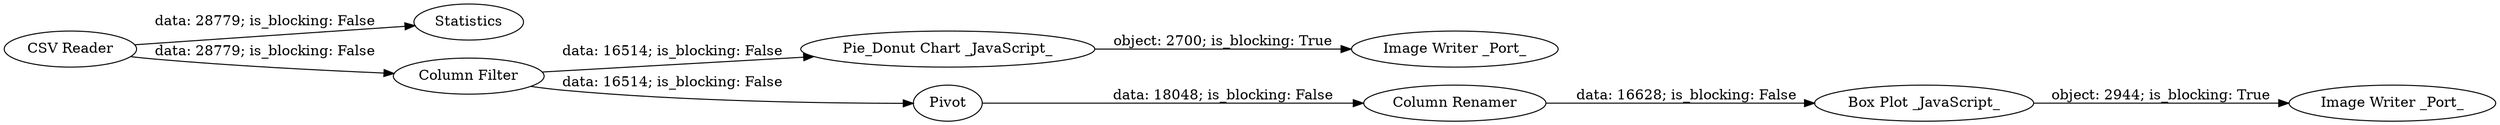 digraph {
	"-640505747476954225_1" [label="CSV Reader"]
	"-640505747476954225_2" [label=Statistics]
	"-640505747476954225_14" [label="Image Writer _Port_"]
	"-640505747476954225_12" [label="Box Plot _JavaScript_"]
	"-640505747476954225_16" [label="Image Writer _Port_"]
	"-640505747476954225_15" [label="Column Filter"]
	"-640505747476954225_9" [label="Pie_Donut Chart _JavaScript_"]
	"-640505747476954225_7" [label=Pivot]
	"-640505747476954225_8" [label="Column Renamer"]
	"-640505747476954225_8" -> "-640505747476954225_12" [label="data: 16628; is_blocking: False"]
	"-640505747476954225_15" -> "-640505747476954225_9" [label="data: 16514; is_blocking: False"]
	"-640505747476954225_15" -> "-640505747476954225_7" [label="data: 16514; is_blocking: False"]
	"-640505747476954225_12" -> "-640505747476954225_16" [label="object: 2944; is_blocking: True"]
	"-640505747476954225_9" -> "-640505747476954225_14" [label="object: 2700; is_blocking: True"]
	"-640505747476954225_1" -> "-640505747476954225_15" [label="data: 28779; is_blocking: False"]
	"-640505747476954225_7" -> "-640505747476954225_8" [label="data: 18048; is_blocking: False"]
	"-640505747476954225_1" -> "-640505747476954225_2" [label="data: 28779; is_blocking: False"]
	rankdir=LR
}
